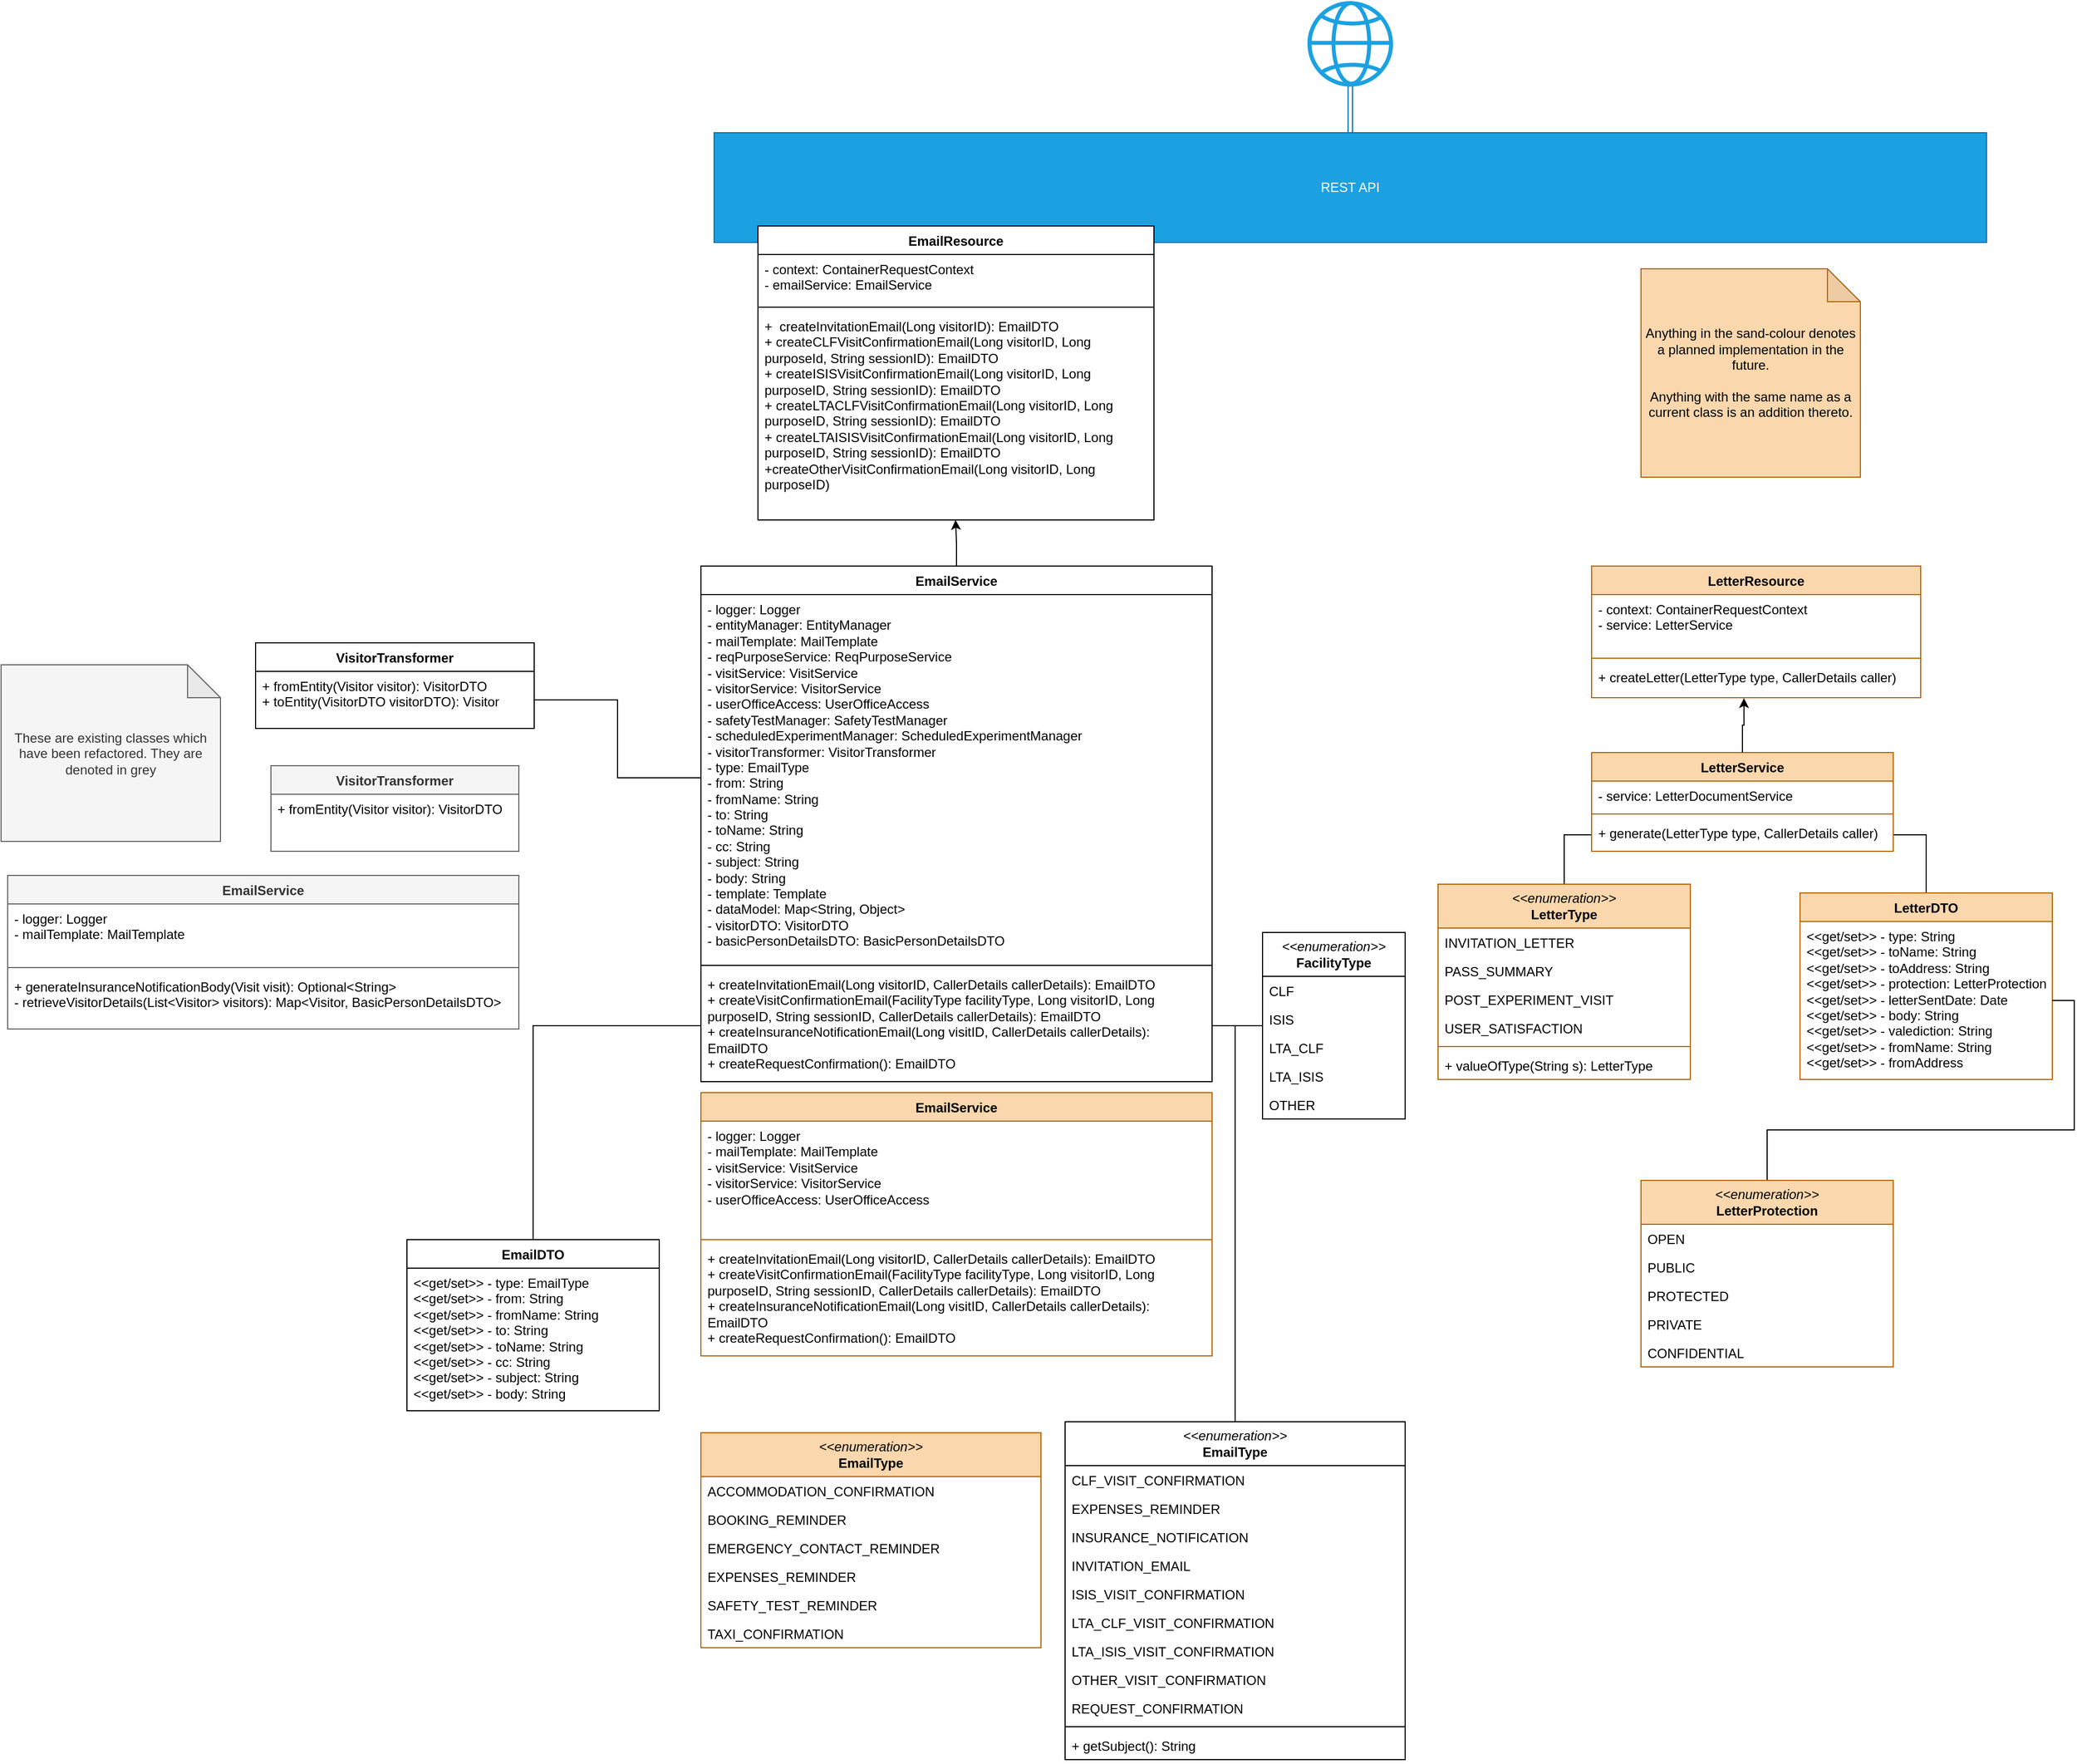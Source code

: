 <mxfile version="24.4.3" type="github">
  <diagram id="C5RBs43oDa-KdzZeNtuy" name="Page-1">
    <mxGraphModel dx="1672" dy="1712" grid="1" gridSize="10" guides="1" tooltips="1" connect="1" arrows="1" fold="1" page="1" pageScale="1" pageWidth="827" pageHeight="1169" math="0" shadow="0">
      <root>
        <mxCell id="WIyWlLk6GJQsqaUBKTNV-0" />
        <mxCell id="WIyWlLk6GJQsqaUBKTNV-1" parent="WIyWlLk6GJQsqaUBKTNV-0" />
        <mxCell id="lxQ42xoXtjc7i1S5PKAg-8" value="REST API" style="html=1;whiteSpace=wrap;fillColor=#1ba1e2;strokeColor=#006EAF;fontColor=#ffffff;" parent="WIyWlLk6GJQsqaUBKTNV-1" vertex="1">
          <mxGeometry x="-40" y="-325" width="1160" height="100" as="geometry" />
        </mxCell>
        <mxCell id="MQ1HAu035y0CXCqz7wdD-0" value="EmailResource" style="swimlane;fontStyle=1;align=center;verticalAlign=top;childLayout=stackLayout;horizontal=1;startSize=26;horizontalStack=0;resizeParent=1;resizeParentMax=0;resizeLast=0;collapsible=1;marginBottom=0;whiteSpace=wrap;html=1;" parent="WIyWlLk6GJQsqaUBKTNV-1" vertex="1">
          <mxGeometry y="-240" width="361" height="268" as="geometry" />
        </mxCell>
        <mxCell id="MQ1HAu035y0CXCqz7wdD-1" value="&lt;div&gt;- context: ContainerRequestContext&lt;/div&gt;&lt;div&gt;- emailService: EmailService&lt;br&gt;&lt;/div&gt;" style="text;align=left;verticalAlign=top;spacingLeft=4;spacingRight=4;overflow=hidden;rotatable=0;points=[[0,0.5],[1,0.5]];portConstraint=eastwest;whiteSpace=wrap;html=1;" parent="MQ1HAu035y0CXCqz7wdD-0" vertex="1">
          <mxGeometry y="26" width="361" height="44" as="geometry" />
        </mxCell>
        <mxCell id="MQ1HAu035y0CXCqz7wdD-2" value="" style="line;strokeWidth=1;fillColor=none;align=left;verticalAlign=middle;spacingTop=-1;spacingLeft=3;spacingRight=3;rotatable=0;labelPosition=right;points=[];portConstraint=eastwest;strokeColor=inherit;" parent="MQ1HAu035y0CXCqz7wdD-0" vertex="1">
          <mxGeometry y="70" width="361" height="8" as="geometry" />
        </mxCell>
        <mxCell id="MQ1HAu035y0CXCqz7wdD-3" value="&lt;div&gt;&lt;span style=&quot;background-color: initial;&quot;&gt;+&amp;nbsp; createInvitationEmail(Long visitorID): EmailDTO&lt;/span&gt;&lt;br&gt;&lt;/div&gt;&lt;div&gt;+ createCLFVisitConfirmationEmail(Long visitorID, Long purposeId, String sessionID): EmailDTO&lt;/div&gt;&lt;div&gt;+ createISISVisitConfirmationEmail(Long visitorID, Long purposeID, String sessionID): EmailDTO&lt;/div&gt;&lt;div&gt;+ createLTACLFVisitConfirmationEmail(Long visitorID, Long purposeID, String sessionID): EmailDTO&lt;/div&gt;&lt;div&gt;+ createLTAISISVisitConfirmationEmail(Long visitorID, Long purposeID, String sessionID): EmailDTO&lt;br&gt;&lt;/div&gt;&lt;div&gt;+createOtherVisitConfirmationEmail(Long visitorID, Long purposeID)&lt;/div&gt;" style="text;strokeColor=none;fillColor=none;align=left;verticalAlign=top;spacingLeft=4;spacingRight=4;overflow=hidden;rotatable=0;points=[[0,0.5],[1,0.5]];portConstraint=eastwest;whiteSpace=wrap;html=1;" parent="MQ1HAu035y0CXCqz7wdD-0" vertex="1">
          <mxGeometry y="78" width="361" height="190" as="geometry" />
        </mxCell>
        <mxCell id="MQ1HAu035y0CXCqz7wdD-16" value="EmailDTO" style="swimlane;fontStyle=1;align=center;verticalAlign=top;childLayout=stackLayout;horizontal=1;startSize=26;horizontalStack=0;resizeParent=1;resizeParentMax=0;resizeLast=0;collapsible=1;marginBottom=0;whiteSpace=wrap;html=1;" parent="WIyWlLk6GJQsqaUBKTNV-1" vertex="1">
          <mxGeometry x="-320" y="684" width="230" height="156" as="geometry" />
        </mxCell>
        <mxCell id="MQ1HAu035y0CXCqz7wdD-17" value="&lt;div&gt;&amp;lt;&amp;lt;get/set&amp;gt;&amp;gt; - type: EmailType&lt;/div&gt;&lt;div&gt;&amp;lt;&amp;lt;get/set&amp;gt;&amp;gt; - from: String&lt;/div&gt;&lt;div&gt;&amp;lt;&amp;lt;get/set&amp;gt;&amp;gt; - fromName: String&lt;/div&gt;&lt;div&gt;&amp;lt;&amp;lt;get/set&amp;gt;&amp;gt; - to: String&lt;br&gt;&lt;/div&gt;&lt;div&gt;&amp;lt;&amp;lt;get/set&amp;gt;&amp;gt; - toName: String&lt;br&gt;&lt;/div&gt;&lt;div&gt;&amp;lt;&amp;lt;get/set&amp;gt;&amp;gt; - cc: String&lt;br&gt;&lt;/div&gt;&lt;div&gt;&amp;lt;&amp;lt;get/set&amp;gt;&amp;gt; - subject: String&lt;br&gt;&lt;/div&gt;&lt;div&gt;&amp;lt;&amp;lt;get/set&amp;gt;&amp;gt; - body: String&lt;/div&gt;" style="text;strokeColor=none;fillColor=none;align=left;verticalAlign=top;spacingLeft=4;spacingRight=4;overflow=hidden;rotatable=0;points=[[0,0.5],[1,0.5]];portConstraint=eastwest;whiteSpace=wrap;html=1;" parent="MQ1HAu035y0CXCqz7wdD-16" vertex="1">
          <mxGeometry y="26" width="230" height="130" as="geometry" />
        </mxCell>
        <mxCell id="42Mcp5apY7TqK0RnaU3a-8" style="edgeStyle=orthogonalEdgeStyle;rounded=0;orthogonalLoop=1;jettySize=auto;html=1;entryX=0;entryY=0.5;entryDx=0;entryDy=0;exitX=0.5;exitY=0;exitDx=0;exitDy=0;startArrow=none;startFill=0;endArrow=none;endFill=0;" parent="WIyWlLk6GJQsqaUBKTNV-1" source="MQ1HAu035y0CXCqz7wdD-16" target="klUVoI3xU74Hqo5dRXkd-3" edge="1">
          <mxGeometry relative="1" as="geometry">
            <mxPoint x="23" y="606" as="targetPoint" />
          </mxGeometry>
        </mxCell>
        <mxCell id="wytjnBY4nGIAAZqbwtNx-2" value="" style="edgeStyle=orthogonalEdgeStyle;rounded=0;orthogonalLoop=1;jettySize=auto;html=1;shape=link;strokeColor=#006EAF;entryX=0.5;entryY=0;entryDx=0;entryDy=0;fillColor=#1ba1e2;" parent="WIyWlLk6GJQsqaUBKTNV-1" source="42Mcp5apY7TqK0RnaU3a-9" target="lxQ42xoXtjc7i1S5PKAg-8" edge="1">
          <mxGeometry relative="1" as="geometry">
            <mxPoint x="529" y="-287" as="targetPoint" />
          </mxGeometry>
        </mxCell>
        <mxCell id="42Mcp5apY7TqK0RnaU3a-9" value="" style="sketch=0;outlineConnect=0;fillColor=#1ba1e2;strokeColor=#006EAF;dashed=0;verticalLabelPosition=bottom;verticalAlign=top;align=center;html=1;fontSize=12;fontStyle=0;aspect=fixed;pointerEvents=1;shape=mxgraph.aws4.globe;fontColor=#ffffff;" parent="WIyWlLk6GJQsqaUBKTNV-1" vertex="1">
          <mxGeometry x="501" y="-445" width="78" height="78" as="geometry" />
        </mxCell>
        <mxCell id="LTdc4FJABVHUPqloN2zh-13" style="edgeStyle=orthogonalEdgeStyle;rounded=0;orthogonalLoop=1;jettySize=auto;html=1;endArrow=none;endFill=0;entryX=1;entryY=0.5;entryDx=0;entryDy=0;" parent="WIyWlLk6GJQsqaUBKTNV-1" source="A69BAZDd_FpkVHJT01qS-3" target="klUVoI3xU74Hqo5dRXkd-3" edge="1">
          <mxGeometry relative="1" as="geometry">
            <mxPoint x="375.5" y="606" as="targetPoint" />
          </mxGeometry>
        </mxCell>
        <mxCell id="A69BAZDd_FpkVHJT01qS-3" value="&lt;div&gt;&lt;i&gt;&amp;lt;&amp;lt;enumeration&amp;gt;&amp;gt;&lt;/i&gt;&lt;/div&gt;&lt;div&gt;&lt;b&gt;EmailType&lt;/b&gt;&lt;br&gt;&lt;/div&gt;" style="swimlane;fontStyle=0;childLayout=stackLayout;horizontal=1;startSize=40;fillColor=none;horizontalStack=0;resizeParent=1;resizeParentMax=0;resizeLast=0;collapsible=1;marginBottom=0;whiteSpace=wrap;html=1;" parent="WIyWlLk6GJQsqaUBKTNV-1" vertex="1">
          <mxGeometry x="280" y="850" width="310" height="308" as="geometry" />
        </mxCell>
        <mxCell id="klUVoI3xU74Hqo5dRXkd-4" value="CLF_VISIT_CONFIRMATION" style="text;strokeColor=none;fillColor=none;align=left;verticalAlign=top;spacingLeft=4;spacingRight=4;overflow=hidden;rotatable=0;points=[[0,0.5],[1,0.5]];portConstraint=eastwest;whiteSpace=wrap;html=1;" parent="A69BAZDd_FpkVHJT01qS-3" vertex="1">
          <mxGeometry y="40" width="310" height="26" as="geometry" />
        </mxCell>
        <mxCell id="A69BAZDd_FpkVHJT01qS-7" value="EXPENSES_REMINDER" style="text;strokeColor=none;fillColor=none;align=left;verticalAlign=top;spacingLeft=4;spacingRight=4;overflow=hidden;rotatable=0;points=[[0,0.5],[1,0.5]];portConstraint=eastwest;whiteSpace=wrap;html=1;" parent="A69BAZDd_FpkVHJT01qS-3" vertex="1">
          <mxGeometry y="66" width="310" height="26" as="geometry" />
        </mxCell>
        <mxCell id="klUVoI3xU74Hqo5dRXkd-5" value="INSURANCE_NOTIFICATION" style="text;strokeColor=none;fillColor=none;align=left;verticalAlign=top;spacingLeft=4;spacingRight=4;overflow=hidden;rotatable=0;points=[[0,0.5],[1,0.5]];portConstraint=eastwest;whiteSpace=wrap;html=1;" parent="A69BAZDd_FpkVHJT01qS-3" vertex="1">
          <mxGeometry y="92" width="310" height="26" as="geometry" />
        </mxCell>
        <mxCell id="zF09DsBkX-imnk4xTCFa-45" value="INVITATION_EMAIL" style="text;strokeColor=none;fillColor=none;align=left;verticalAlign=top;spacingLeft=4;spacingRight=4;overflow=hidden;rotatable=0;points=[[0,0.5],[1,0.5]];portConstraint=eastwest;whiteSpace=wrap;html=1;" vertex="1" parent="A69BAZDd_FpkVHJT01qS-3">
          <mxGeometry y="118" width="310" height="26" as="geometry" />
        </mxCell>
        <mxCell id="klUVoI3xU74Hqo5dRXkd-6" value="ISIS_VISIT_CONFIRMATION" style="text;strokeColor=none;fillColor=none;align=left;verticalAlign=top;spacingLeft=4;spacingRight=4;overflow=hidden;rotatable=0;points=[[0,0.5],[1,0.5]];portConstraint=eastwest;whiteSpace=wrap;html=1;" parent="A69BAZDd_FpkVHJT01qS-3" vertex="1">
          <mxGeometry y="144" width="310" height="26" as="geometry" />
        </mxCell>
        <mxCell id="klUVoI3xU74Hqo5dRXkd-7" value="LTA_CLF_VISIT_CONFIRMATION" style="text;strokeColor=none;fillColor=none;align=left;verticalAlign=top;spacingLeft=4;spacingRight=4;overflow=hidden;rotatable=0;points=[[0,0.5],[1,0.5]];portConstraint=eastwest;whiteSpace=wrap;html=1;" parent="A69BAZDd_FpkVHJT01qS-3" vertex="1">
          <mxGeometry y="170" width="310" height="26" as="geometry" />
        </mxCell>
        <mxCell id="klUVoI3xU74Hqo5dRXkd-8" value="LTA_ISIS_VISIT_CONFIRMATION" style="text;strokeColor=none;fillColor=none;align=left;verticalAlign=top;spacingLeft=4;spacingRight=4;overflow=hidden;rotatable=0;points=[[0,0.5],[1,0.5]];portConstraint=eastwest;whiteSpace=wrap;html=1;" parent="A69BAZDd_FpkVHJT01qS-3" vertex="1">
          <mxGeometry y="196" width="310" height="26" as="geometry" />
        </mxCell>
        <mxCell id="klUVoI3xU74Hqo5dRXkd-9" value="OTHER_VISIT_CONFIRMATION" style="text;strokeColor=none;fillColor=none;align=left;verticalAlign=top;spacingLeft=4;spacingRight=4;overflow=hidden;rotatable=0;points=[[0,0.5],[1,0.5]];portConstraint=eastwest;whiteSpace=wrap;html=1;" parent="A69BAZDd_FpkVHJT01qS-3" vertex="1">
          <mxGeometry y="222" width="310" height="26" as="geometry" />
        </mxCell>
        <mxCell id="klUVoI3xU74Hqo5dRXkd-10" value="REQUEST_CONFIRMATION" style="text;strokeColor=none;fillColor=none;align=left;verticalAlign=top;spacingLeft=4;spacingRight=4;overflow=hidden;rotatable=0;points=[[0,0.5],[1,0.5]];portConstraint=eastwest;whiteSpace=wrap;html=1;" parent="A69BAZDd_FpkVHJT01qS-3" vertex="1">
          <mxGeometry y="248" width="310" height="26" as="geometry" />
        </mxCell>
        <mxCell id="LTdc4FJABVHUPqloN2zh-1" value="" style="line;strokeWidth=1;fillColor=none;align=left;verticalAlign=middle;spacingTop=-1;spacingLeft=3;spacingRight=3;rotatable=0;labelPosition=right;points=[];portConstraint=eastwest;strokeColor=inherit;" parent="A69BAZDd_FpkVHJT01qS-3" vertex="1">
          <mxGeometry y="274" width="310" height="8" as="geometry" />
        </mxCell>
        <mxCell id="LTdc4FJABVHUPqloN2zh-0" value="+ getSubject(): String" style="text;strokeColor=none;fillColor=none;align=left;verticalAlign=top;spacingLeft=4;spacingRight=4;overflow=hidden;rotatable=0;points=[[0,0.5],[1,0.5]];portConstraint=eastwest;whiteSpace=wrap;html=1;" parent="A69BAZDd_FpkVHJT01qS-3" vertex="1">
          <mxGeometry y="282" width="310" height="26" as="geometry" />
        </mxCell>
        <mxCell id="LTdc4FJABVHUPqloN2zh-15" style="edgeStyle=orthogonalEdgeStyle;rounded=0;orthogonalLoop=1;jettySize=auto;html=1;entryX=0;entryY=0.5;entryDx=0;entryDy=0;endArrow=none;endFill=0;" parent="WIyWlLk6GJQsqaUBKTNV-1" source="A69BAZDd_FpkVHJT01qS-12" target="lxQ42xoXtjc7i1S5PKAg-7" edge="1">
          <mxGeometry relative="1" as="geometry" />
        </mxCell>
        <mxCell id="A69BAZDd_FpkVHJT01qS-12" value="&lt;div&gt;&lt;i&gt;&amp;lt;&amp;lt;enumeration&amp;gt;&amp;gt;&lt;/i&gt;&lt;/div&gt;&lt;div&gt;&lt;b&gt;LetterType&lt;/b&gt;&lt;br&gt;&lt;/div&gt;" style="swimlane;fontStyle=0;childLayout=stackLayout;horizontal=1;startSize=40;fillColor=#fad7ac;horizontalStack=0;resizeParent=1;resizeParentMax=0;resizeLast=0;collapsible=1;marginBottom=0;whiteSpace=wrap;html=1;strokeColor=#b46504;" parent="WIyWlLk6GJQsqaUBKTNV-1" vertex="1">
          <mxGeometry x="620" y="360" width="230" height="178" as="geometry" />
        </mxCell>
        <mxCell id="A69BAZDd_FpkVHJT01qS-13" value="INVITATION_LETTER" style="text;strokeColor=none;fillColor=none;align=left;verticalAlign=top;spacingLeft=4;spacingRight=4;overflow=hidden;rotatable=0;points=[[0,0.5],[1,0.5]];portConstraint=eastwest;whiteSpace=wrap;html=1;" parent="A69BAZDd_FpkVHJT01qS-12" vertex="1">
          <mxGeometry y="40" width="230" height="26" as="geometry" />
        </mxCell>
        <mxCell id="A69BAZDd_FpkVHJT01qS-14" value="PASS_SUMMARY" style="text;strokeColor=none;fillColor=none;align=left;verticalAlign=top;spacingLeft=4;spacingRight=4;overflow=hidden;rotatable=0;points=[[0,0.5],[1,0.5]];portConstraint=eastwest;whiteSpace=wrap;html=1;" parent="A69BAZDd_FpkVHJT01qS-12" vertex="1">
          <mxGeometry y="66" width="230" height="26" as="geometry" />
        </mxCell>
        <mxCell id="A69BAZDd_FpkVHJT01qS-15" value="POST_EXPERIMENT_VISIT" style="text;strokeColor=none;fillColor=none;align=left;verticalAlign=top;spacingLeft=4;spacingRight=4;overflow=hidden;rotatable=0;points=[[0,0.5],[1,0.5]];portConstraint=eastwest;whiteSpace=wrap;html=1;" parent="A69BAZDd_FpkVHJT01qS-12" vertex="1">
          <mxGeometry y="92" width="230" height="26" as="geometry" />
        </mxCell>
        <mxCell id="A69BAZDd_FpkVHJT01qS-16" value="USER_SATISFACTION" style="text;strokeColor=none;fillColor=none;align=left;verticalAlign=top;spacingLeft=4;spacingRight=4;overflow=hidden;rotatable=0;points=[[0,0.5],[1,0.5]];portConstraint=eastwest;whiteSpace=wrap;html=1;" parent="A69BAZDd_FpkVHJT01qS-12" vertex="1">
          <mxGeometry y="118" width="230" height="26" as="geometry" />
        </mxCell>
        <mxCell id="LTdc4FJABVHUPqloN2zh-18" value="" style="line;strokeWidth=1;fillColor=none;align=left;verticalAlign=middle;spacingTop=-1;spacingLeft=3;spacingRight=3;rotatable=0;labelPosition=right;points=[];portConstraint=eastwest;strokeColor=inherit;" parent="A69BAZDd_FpkVHJT01qS-12" vertex="1">
          <mxGeometry y="144" width="230" height="8" as="geometry" />
        </mxCell>
        <mxCell id="LTdc4FJABVHUPqloN2zh-17" value="+ valueOfType(String s): LetterType" style="text;strokeColor=none;fillColor=none;align=left;verticalAlign=top;spacingLeft=4;spacingRight=4;overflow=hidden;rotatable=0;points=[[0,0.5],[1,0.5]];portConstraint=eastwest;whiteSpace=wrap;html=1;" parent="A69BAZDd_FpkVHJT01qS-12" vertex="1">
          <mxGeometry y="152" width="230" height="26" as="geometry" />
        </mxCell>
        <mxCell id="A69BAZDd_FpkVHJT01qS-26" style="edgeStyle=orthogonalEdgeStyle;rounded=0;orthogonalLoop=1;jettySize=auto;html=1;exitX=0.5;exitY=0;exitDx=0;exitDy=0;endArrow=none;endFill=0;" parent="WIyWlLk6GJQsqaUBKTNV-1" source="A69BAZDd_FpkVHJT01qS-22" target="lxQ42xoXtjc7i1S5PKAg-7" edge="1">
          <mxGeometry relative="1" as="geometry">
            <mxPoint x="592" y="692" as="targetPoint" />
          </mxGeometry>
        </mxCell>
        <mxCell id="A69BAZDd_FpkVHJT01qS-22" value="LetterDTO" style="swimlane;fontStyle=1;align=center;verticalAlign=top;childLayout=stackLayout;horizontal=1;startSize=26;horizontalStack=0;resizeParent=1;resizeParentMax=0;resizeLast=0;collapsible=1;marginBottom=0;whiteSpace=wrap;html=1;fillColor=#fad7ac;strokeColor=#b46504;" parent="WIyWlLk6GJQsqaUBKTNV-1" vertex="1">
          <mxGeometry x="950" y="368" width="230" height="170" as="geometry" />
        </mxCell>
        <mxCell id="A69BAZDd_FpkVHJT01qS-23" value="&lt;div&gt;&amp;lt;&amp;lt;get/set&amp;gt;&amp;gt; - type: String&lt;br&gt;&lt;/div&gt;&lt;div&gt;&amp;lt;&amp;lt;get/set&amp;gt;&amp;gt; - toName: String&lt;br&gt;&lt;/div&gt;&lt;div&gt;&amp;lt;&amp;lt;get/set&amp;gt;&amp;gt; - toAddress: String&lt;br&gt;&lt;/div&gt;&lt;div&gt;&amp;lt;&amp;lt;get/set&amp;gt;&amp;gt; - protection: LetterProtection&lt;br&gt;&lt;/div&gt;&lt;div&gt;&amp;lt;&amp;lt;get/set&amp;gt;&amp;gt; - letterSentDate: Date&lt;br&gt;&lt;/div&gt;&lt;div&gt;&amp;lt;&amp;lt;get/set&amp;gt;&amp;gt; - body: String&lt;br&gt;&lt;/div&gt;&lt;div&gt;&amp;lt;&amp;lt;get/set&amp;gt;&amp;gt; - valediction: String&lt;br&gt;&lt;/div&gt;&lt;div&gt;&amp;lt;&amp;lt;get/set&amp;gt;&amp;gt; - fromName: String&lt;/div&gt;&lt;div&gt;&amp;lt;&amp;lt;get/set&amp;gt;&amp;gt; - fromAddress&lt;br&gt;&lt;/div&gt;" style="text;strokeColor=none;fillColor=none;align=left;verticalAlign=top;spacingLeft=4;spacingRight=4;overflow=hidden;rotatable=0;points=[[0,0.5],[1,0.5]];portConstraint=eastwest;whiteSpace=wrap;html=1;" parent="A69BAZDd_FpkVHJT01qS-22" vertex="1">
          <mxGeometry y="26" width="230" height="144" as="geometry" />
        </mxCell>
        <mxCell id="eRIV_MZJOHmOLpLLFDUo-0" value="LetterResource" style="swimlane;fontStyle=1;align=center;verticalAlign=top;childLayout=stackLayout;horizontal=1;startSize=26;horizontalStack=0;resizeParent=1;resizeParentMax=0;resizeLast=0;collapsible=1;marginBottom=0;whiteSpace=wrap;html=1;fillColor=#fad7ac;strokeColor=#b46504;" parent="WIyWlLk6GJQsqaUBKTNV-1" vertex="1">
          <mxGeometry x="760" y="70" width="300" height="120" as="geometry" />
        </mxCell>
        <mxCell id="eRIV_MZJOHmOLpLLFDUo-1" value="&lt;div&gt;- context: ContainerRequestContext&lt;/div&gt;&lt;div&gt;- service: LetterService&lt;br&gt;&lt;/div&gt;" style="text;strokeColor=none;fillColor=none;align=left;verticalAlign=top;spacingLeft=4;spacingRight=4;overflow=hidden;rotatable=0;points=[[0,0.5],[1,0.5]];portConstraint=eastwest;whiteSpace=wrap;html=1;" parent="eRIV_MZJOHmOLpLLFDUo-0" vertex="1">
          <mxGeometry y="26" width="300" height="54" as="geometry" />
        </mxCell>
        <mxCell id="eRIV_MZJOHmOLpLLFDUo-2" value="" style="line;strokeWidth=1;fillColor=none;align=left;verticalAlign=middle;spacingTop=-1;spacingLeft=3;spacingRight=3;rotatable=0;labelPosition=right;points=[];portConstraint=eastwest;strokeColor=inherit;" parent="eRIV_MZJOHmOLpLLFDUo-0" vertex="1">
          <mxGeometry y="80" width="300" height="8" as="geometry" />
        </mxCell>
        <mxCell id="eRIV_MZJOHmOLpLLFDUo-3" value="+ createLetter(LetterType type, CallerDetails caller)" style="text;strokeColor=none;fillColor=none;align=left;verticalAlign=top;spacingLeft=4;spacingRight=4;overflow=hidden;rotatable=0;points=[[0,0.5],[1,0.5]];portConstraint=eastwest;whiteSpace=wrap;html=1;" parent="eRIV_MZJOHmOLpLLFDUo-0" vertex="1">
          <mxGeometry y="88" width="300" height="32" as="geometry" />
        </mxCell>
        <mxCell id="lxQ42xoXtjc7i1S5PKAg-4" value="LetterService" style="swimlane;fontStyle=1;align=center;verticalAlign=top;childLayout=stackLayout;horizontal=1;startSize=26;horizontalStack=0;resizeParent=1;resizeParentMax=0;resizeLast=0;collapsible=1;marginBottom=0;whiteSpace=wrap;html=1;fillColor=#fad7ac;strokeColor=#b46504;" parent="WIyWlLk6GJQsqaUBKTNV-1" vertex="1">
          <mxGeometry x="760" y="240" width="275" height="90" as="geometry" />
        </mxCell>
        <mxCell id="lxQ42xoXtjc7i1S5PKAg-5" value="- service: LetterDocumentService" style="text;strokeColor=none;fillColor=none;align=left;verticalAlign=top;spacingLeft=4;spacingRight=4;overflow=hidden;rotatable=0;points=[[0,0.5],[1,0.5]];portConstraint=eastwest;whiteSpace=wrap;html=1;" parent="lxQ42xoXtjc7i1S5PKAg-4" vertex="1">
          <mxGeometry y="26" width="275" height="26" as="geometry" />
        </mxCell>
        <mxCell id="lxQ42xoXtjc7i1S5PKAg-6" value="" style="line;strokeWidth=1;fillColor=none;align=left;verticalAlign=middle;spacingTop=-1;spacingLeft=3;spacingRight=3;rotatable=0;labelPosition=right;points=[];portConstraint=eastwest;strokeColor=inherit;" parent="lxQ42xoXtjc7i1S5PKAg-4" vertex="1">
          <mxGeometry y="52" width="275" height="8" as="geometry" />
        </mxCell>
        <mxCell id="lxQ42xoXtjc7i1S5PKAg-7" value="&lt;div&gt;+ generate(LetterType type, CallerDetails caller)&lt;/div&gt;" style="text;strokeColor=none;fillColor=none;align=left;verticalAlign=top;spacingLeft=4;spacingRight=4;overflow=hidden;rotatable=0;points=[[0,0.5],[1,0.5]];portConstraint=eastwest;whiteSpace=wrap;html=1;" parent="lxQ42xoXtjc7i1S5PKAg-4" vertex="1">
          <mxGeometry y="60" width="275" height="30" as="geometry" />
        </mxCell>
        <mxCell id="lxQ42xoXtjc7i1S5PKAg-14" style="edgeStyle=orthogonalEdgeStyle;rounded=0;orthogonalLoop=1;jettySize=auto;html=1;exitX=0.5;exitY=0;exitDx=0;exitDy=0;entryX=0.499;entryY=1;entryDx=0;entryDy=0;entryPerimeter=0;" parent="WIyWlLk6GJQsqaUBKTNV-1" source="klUVoI3xU74Hqo5dRXkd-0" target="MQ1HAu035y0CXCqz7wdD-3" edge="1">
          <mxGeometry relative="1" as="geometry">
            <mxPoint x="199.25" y="511" as="sourcePoint" />
            <mxPoint x="263" y="501" as="targetPoint" />
          </mxGeometry>
        </mxCell>
        <mxCell id="LTdc4FJABVHUPqloN2zh-2" value="EmailService" style="swimlane;fontStyle=1;align=center;verticalAlign=top;childLayout=stackLayout;horizontal=1;startSize=26;horizontalStack=0;resizeParent=1;resizeParentMax=0;resizeLast=0;collapsible=1;marginBottom=0;whiteSpace=wrap;html=1;fillColor=#f5f5f5;fontColor=#333333;strokeColor=#666666;" parent="WIyWlLk6GJQsqaUBKTNV-1" vertex="1">
          <mxGeometry x="-684" y="352" width="466" height="140" as="geometry" />
        </mxCell>
        <mxCell id="LTdc4FJABVHUPqloN2zh-3" value="&lt;div&gt;- logger: Logger&lt;/div&gt;&lt;div&gt;- mailTemplate: MailTemplate&lt;br&gt;&lt;/div&gt;" style="text;strokeColor=none;fillColor=none;align=left;verticalAlign=top;spacingLeft=4;spacingRight=4;overflow=hidden;rotatable=0;points=[[0,0.5],[1,0.5]];portConstraint=eastwest;whiteSpace=wrap;html=1;" parent="LTdc4FJABVHUPqloN2zh-2" vertex="1">
          <mxGeometry y="26" width="466" height="54" as="geometry" />
        </mxCell>
        <mxCell id="LTdc4FJABVHUPqloN2zh-4" value="" style="line;strokeWidth=1;fillColor=none;align=left;verticalAlign=middle;spacingTop=-1;spacingLeft=3;spacingRight=3;rotatable=0;labelPosition=right;points=[];portConstraint=eastwest;strokeColor=inherit;" parent="LTdc4FJABVHUPqloN2zh-2" vertex="1">
          <mxGeometry y="80" width="466" height="8" as="geometry" />
        </mxCell>
        <mxCell id="LTdc4FJABVHUPqloN2zh-5" value="&lt;div&gt;+ generateInsuranceNotificationBody(Visit visit): Optional&amp;lt;String&amp;gt;&lt;/div&gt;&lt;div&gt;- retrieveVisitorDetails(List&amp;lt;Visitor&amp;gt; visitors): Map&amp;lt;Visitor, BasicPersonDetailsDTO&amp;gt;&lt;br&gt; &lt;/div&gt;&lt;div&gt;&lt;br&gt;&lt;/div&gt;" style="text;strokeColor=none;fillColor=none;align=left;verticalAlign=top;spacingLeft=4;spacingRight=4;overflow=hidden;rotatable=0;points=[[0,0.5],[1,0.5]];portConstraint=eastwest;whiteSpace=wrap;html=1;" parent="LTdc4FJABVHUPqloN2zh-2" vertex="1">
          <mxGeometry y="88" width="466" height="52" as="geometry" />
        </mxCell>
        <mxCell id="LTdc4FJABVHUPqloN2zh-6" value="&lt;div&gt;These are existing classes which have been refactored. They are denoted in grey&lt;/div&gt;" style="shape=note;whiteSpace=wrap;html=1;backgroundOutline=1;darkOpacity=0.05;fillColor=#f5f5f5;fontColor=#333333;strokeColor=#666666;" parent="WIyWlLk6GJQsqaUBKTNV-1" vertex="1">
          <mxGeometry x="-690" y="160" width="200" height="161" as="geometry" />
        </mxCell>
        <mxCell id="LTdc4FJABVHUPqloN2zh-11" style="edgeStyle=orthogonalEdgeStyle;rounded=0;orthogonalLoop=1;jettySize=auto;html=1;entryX=0.463;entryY=1.012;entryDx=0;entryDy=0;entryPerimeter=0;" parent="WIyWlLk6GJQsqaUBKTNV-1" source="lxQ42xoXtjc7i1S5PKAg-4" target="eRIV_MZJOHmOLpLLFDUo-3" edge="1">
          <mxGeometry relative="1" as="geometry" />
        </mxCell>
        <mxCell id="klUVoI3xU74Hqo5dRXkd-0" value="EmailService" style="swimlane;fontStyle=1;align=center;verticalAlign=top;childLayout=stackLayout;horizontal=1;startSize=26;horizontalStack=0;resizeParent=1;resizeParentMax=0;resizeLast=0;collapsible=1;marginBottom=0;whiteSpace=wrap;html=1;" parent="WIyWlLk6GJQsqaUBKTNV-1" vertex="1">
          <mxGeometry x="-52" y="70" width="466" height="470" as="geometry" />
        </mxCell>
        <mxCell id="klUVoI3xU74Hqo5dRXkd-1" value="&lt;div&gt;- logger: Logger&lt;/div&gt;&lt;div&gt;- entityManager: EntityManager&lt;/div&gt;&lt;div&gt;- mailTemplate: MailTemplate&lt;br&gt;&lt;/div&gt;&lt;div&gt;- reqPurposeService: ReqPurposeService&lt;/div&gt;&lt;div&gt;- visitService: VisitService&lt;/div&gt;&lt;div&gt;- visitorService: VisitorService&lt;br&gt;&lt;/div&gt;&lt;div&gt;- userOfficeAccess: UserOfficeAccess&lt;br&gt;&lt;/div&gt;&lt;div&gt;- safetyTestManager: SafetyTestManager&lt;/div&gt;&lt;div&gt;- scheduledExperimentManager: ScheduledExperimentManager&lt;/div&gt;&lt;div&gt;- visitorTransformer: VisitorTransformer&lt;/div&gt;&lt;div&gt;- type: EmailType&lt;/div&gt;&lt;div&gt;- from: String&lt;/div&gt;&lt;div&gt;- fromName: String&lt;/div&gt;&lt;div&gt;- to: String&lt;/div&gt;&lt;div&gt;- toName: String&lt;/div&gt;&lt;div&gt;- cc: String&lt;/div&gt;&lt;div&gt;- subject: String&lt;/div&gt;&lt;div&gt;- body: String&lt;/div&gt;&lt;div&gt;- template: Template&lt;/div&gt;&lt;div&gt;- dataModel: Map&amp;lt;String, Object&amp;gt;&lt;/div&gt;&lt;div&gt;- visitorDTO: VisitorDTO&lt;/div&gt;&lt;div&gt;- basicPersonDetailsDTO: BasicPersonDetailsDTO&lt;/div&gt;" style="text;strokeColor=none;fillColor=none;align=left;verticalAlign=top;spacingLeft=4;spacingRight=4;overflow=hidden;rotatable=0;points=[[0,0.5],[1,0.5]];portConstraint=eastwest;whiteSpace=wrap;html=1;" parent="klUVoI3xU74Hqo5dRXkd-0" vertex="1">
          <mxGeometry y="26" width="466" height="334" as="geometry" />
        </mxCell>
        <mxCell id="klUVoI3xU74Hqo5dRXkd-2" value="" style="line;strokeWidth=1;fillColor=none;align=left;verticalAlign=middle;spacingTop=-1;spacingLeft=3;spacingRight=3;rotatable=0;labelPosition=right;points=[];portConstraint=eastwest;strokeColor=inherit;" parent="klUVoI3xU74Hqo5dRXkd-0" vertex="1">
          <mxGeometry y="360" width="466" height="8" as="geometry" />
        </mxCell>
        <mxCell id="klUVoI3xU74Hqo5dRXkd-3" value="&lt;div&gt;+ createInvitationEmail(Long visitorID, CallerDetails callerDetails): EmailDTO&lt;/div&gt;&lt;div&gt;+ createVisitConfirmationEmail(FacilityType facilityType, Long visitorID, Long purposeID, String sessionID, CallerDetails callerDetails): EmailDTO&lt;/div&gt;&lt;div&gt;+ createInsuranceNotificationEmail(Long visitID, CallerDetails callerDetails): EmailDTO&lt;/div&gt;&lt;div&gt;+ createRequestConfirmation(): EmailDTO&lt;/div&gt;" style="text;strokeColor=none;fillColor=none;align=left;verticalAlign=top;spacingLeft=4;spacingRight=4;overflow=hidden;rotatable=0;points=[[0,0.5],[1,0.5]];portConstraint=eastwest;whiteSpace=wrap;html=1;" parent="klUVoI3xU74Hqo5dRXkd-0" vertex="1">
          <mxGeometry y="368" width="466" height="102" as="geometry" />
        </mxCell>
        <mxCell id="388r8Wky6wOfIN9yFUwu-8" style="edgeStyle=orthogonalEdgeStyle;rounded=0;orthogonalLoop=1;jettySize=auto;html=1;entryX=1;entryY=0.5;entryDx=0;entryDy=0;endArrow=none;endFill=0;" parent="WIyWlLk6GJQsqaUBKTNV-1" source="388r8Wky6wOfIN9yFUwu-0" target="A69BAZDd_FpkVHJT01qS-23" edge="1">
          <mxGeometry relative="1" as="geometry" />
        </mxCell>
        <mxCell id="388r8Wky6wOfIN9yFUwu-0" value="&lt;div&gt;&lt;i&gt;&amp;lt;&amp;lt;enumeration&amp;gt;&amp;gt;&lt;/i&gt;&lt;/div&gt;&lt;div&gt;&lt;b&gt;LetterProtection&lt;/b&gt;&lt;br&gt;&lt;/div&gt;" style="swimlane;fontStyle=0;childLayout=stackLayout;horizontal=1;startSize=40;fillColor=#fad7ac;horizontalStack=0;resizeParent=1;resizeParentMax=0;resizeLast=0;collapsible=1;marginBottom=0;whiteSpace=wrap;html=1;strokeColor=#b46504;" parent="WIyWlLk6GJQsqaUBKTNV-1" vertex="1">
          <mxGeometry x="805" y="630" width="230" height="170" as="geometry" />
        </mxCell>
        <mxCell id="388r8Wky6wOfIN9yFUwu-1" value="OPEN" style="text;strokeColor=none;fillColor=none;align=left;verticalAlign=top;spacingLeft=4;spacingRight=4;overflow=hidden;rotatable=0;points=[[0,0.5],[1,0.5]];portConstraint=eastwest;whiteSpace=wrap;html=1;" parent="388r8Wky6wOfIN9yFUwu-0" vertex="1">
          <mxGeometry y="40" width="230" height="26" as="geometry" />
        </mxCell>
        <mxCell id="388r8Wky6wOfIN9yFUwu-2" value="PUBLIC" style="text;strokeColor=none;fillColor=none;align=left;verticalAlign=top;spacingLeft=4;spacingRight=4;overflow=hidden;rotatable=0;points=[[0,0.5],[1,0.5]];portConstraint=eastwest;whiteSpace=wrap;html=1;" parent="388r8Wky6wOfIN9yFUwu-0" vertex="1">
          <mxGeometry y="66" width="230" height="26" as="geometry" />
        </mxCell>
        <mxCell id="388r8Wky6wOfIN9yFUwu-3" value="PROTECTED" style="text;strokeColor=none;fillColor=none;align=left;verticalAlign=top;spacingLeft=4;spacingRight=4;overflow=hidden;rotatable=0;points=[[0,0.5],[1,0.5]];portConstraint=eastwest;whiteSpace=wrap;html=1;" parent="388r8Wky6wOfIN9yFUwu-0" vertex="1">
          <mxGeometry y="92" width="230" height="26" as="geometry" />
        </mxCell>
        <mxCell id="388r8Wky6wOfIN9yFUwu-4" value="PRIVATE" style="text;strokeColor=none;fillColor=none;align=left;verticalAlign=top;spacingLeft=4;spacingRight=4;overflow=hidden;rotatable=0;points=[[0,0.5],[1,0.5]];portConstraint=eastwest;whiteSpace=wrap;html=1;" parent="388r8Wky6wOfIN9yFUwu-0" vertex="1">
          <mxGeometry y="118" width="230" height="26" as="geometry" />
        </mxCell>
        <mxCell id="388r8Wky6wOfIN9yFUwu-7" value="CONFIDENTIAL" style="text;strokeColor=none;fillColor=none;align=left;verticalAlign=top;spacingLeft=4;spacingRight=4;overflow=hidden;rotatable=0;points=[[0,0.5],[1,0.5]];portConstraint=eastwest;whiteSpace=wrap;html=1;" parent="388r8Wky6wOfIN9yFUwu-0" vertex="1">
          <mxGeometry y="144" width="230" height="26" as="geometry" />
        </mxCell>
        <mxCell id="zF09DsBkX-imnk4xTCFa-0" value="&lt;div&gt;&lt;i&gt;&amp;lt;&amp;lt;enumeration&amp;gt;&amp;gt;&lt;/i&gt;&lt;/div&gt;&lt;div&gt;&lt;b&gt;FacilityType&lt;/b&gt;&lt;/div&gt;" style="swimlane;fontStyle=0;childLayout=stackLayout;horizontal=1;startSize=40;fillColor=none;horizontalStack=0;resizeParent=1;resizeParentMax=0;resizeLast=0;collapsible=1;marginBottom=0;whiteSpace=wrap;html=1;" vertex="1" parent="WIyWlLk6GJQsqaUBKTNV-1">
          <mxGeometry x="460" y="404" width="130" height="170" as="geometry" />
        </mxCell>
        <mxCell id="zF09DsBkX-imnk4xTCFa-1" value="CLF" style="text;strokeColor=none;fillColor=none;align=left;verticalAlign=top;spacingLeft=4;spacingRight=4;overflow=hidden;rotatable=0;points=[[0,0.5],[1,0.5]];portConstraint=eastwest;whiteSpace=wrap;html=1;" vertex="1" parent="zF09DsBkX-imnk4xTCFa-0">
          <mxGeometry y="40" width="130" height="26" as="geometry" />
        </mxCell>
        <mxCell id="zF09DsBkX-imnk4xTCFa-2" value="ISIS" style="text;strokeColor=none;fillColor=none;align=left;verticalAlign=top;spacingLeft=4;spacingRight=4;overflow=hidden;rotatable=0;points=[[0,0.5],[1,0.5]];portConstraint=eastwest;whiteSpace=wrap;html=1;" vertex="1" parent="zF09DsBkX-imnk4xTCFa-0">
          <mxGeometry y="66" width="130" height="26" as="geometry" />
        </mxCell>
        <mxCell id="zF09DsBkX-imnk4xTCFa-11" value="LTA_CLF" style="text;strokeColor=none;fillColor=none;align=left;verticalAlign=top;spacingLeft=4;spacingRight=4;overflow=hidden;rotatable=0;points=[[0,0.5],[1,0.5]];portConstraint=eastwest;whiteSpace=wrap;html=1;" vertex="1" parent="zF09DsBkX-imnk4xTCFa-0">
          <mxGeometry y="92" width="130" height="26" as="geometry" />
        </mxCell>
        <mxCell id="zF09DsBkX-imnk4xTCFa-12" value="LTA_ISIS" style="text;strokeColor=none;fillColor=none;align=left;verticalAlign=top;spacingLeft=4;spacingRight=4;overflow=hidden;rotatable=0;points=[[0,0.5],[1,0.5]];portConstraint=eastwest;whiteSpace=wrap;html=1;" vertex="1" parent="zF09DsBkX-imnk4xTCFa-0">
          <mxGeometry y="118" width="130" height="26" as="geometry" />
        </mxCell>
        <mxCell id="zF09DsBkX-imnk4xTCFa-13" value="OTHER" style="text;strokeColor=none;fillColor=none;align=left;verticalAlign=top;spacingLeft=4;spacingRight=4;overflow=hidden;rotatable=0;points=[[0,0.5],[1,0.5]];portConstraint=eastwest;whiteSpace=wrap;html=1;" vertex="1" parent="zF09DsBkX-imnk4xTCFa-0">
          <mxGeometry y="144" width="130" height="26" as="geometry" />
        </mxCell>
        <mxCell id="zF09DsBkX-imnk4xTCFa-16" value="&lt;div&gt;&lt;i&gt;&amp;lt;&amp;lt;enumeration&amp;gt;&amp;gt;&lt;/i&gt;&lt;/div&gt;&lt;div&gt;&lt;b&gt;EmailType&lt;/b&gt;&lt;br&gt;&lt;/div&gt;" style="swimlane;fontStyle=0;childLayout=stackLayout;horizontal=1;startSize=40;fillColor=#fad7ac;horizontalStack=0;resizeParent=1;resizeParentMax=0;resizeLast=0;collapsible=1;marginBottom=0;whiteSpace=wrap;html=1;strokeColor=#b46504;" vertex="1" parent="WIyWlLk6GJQsqaUBKTNV-1">
          <mxGeometry x="-52" y="860" width="310" height="196" as="geometry" />
        </mxCell>
        <mxCell id="zF09DsBkX-imnk4xTCFa-17" value="ACCOMMODATION_CONFIRMATION" style="text;strokeColor=none;fillColor=none;align=left;verticalAlign=top;spacingLeft=4;spacingRight=4;overflow=hidden;rotatable=0;points=[[0,0.5],[1,0.5]];portConstraint=eastwest;whiteSpace=wrap;html=1;" vertex="1" parent="zF09DsBkX-imnk4xTCFa-16">
          <mxGeometry y="40" width="310" height="26" as="geometry" />
        </mxCell>
        <mxCell id="zF09DsBkX-imnk4xTCFa-18" value="BOOKING_REMINDER" style="text;strokeColor=none;fillColor=none;align=left;verticalAlign=top;spacingLeft=4;spacingRight=4;overflow=hidden;rotatable=0;points=[[0,0.5],[1,0.5]];portConstraint=eastwest;whiteSpace=wrap;html=1;" vertex="1" parent="zF09DsBkX-imnk4xTCFa-16">
          <mxGeometry y="66" width="310" height="26" as="geometry" />
        </mxCell>
        <mxCell id="zF09DsBkX-imnk4xTCFa-20" value="EMERGENCY_CONTACT_REMINDER" style="text;strokeColor=none;fillColor=none;align=left;verticalAlign=top;spacingLeft=4;spacingRight=4;overflow=hidden;rotatable=0;points=[[0,0.5],[1,0.5]];portConstraint=eastwest;whiteSpace=wrap;html=1;" vertex="1" parent="zF09DsBkX-imnk4xTCFa-16">
          <mxGeometry y="92" width="310" height="26" as="geometry" />
        </mxCell>
        <mxCell id="zF09DsBkX-imnk4xTCFa-21" value="EXPENSES_REMINDER" style="text;strokeColor=none;fillColor=none;align=left;verticalAlign=top;spacingLeft=4;spacingRight=4;overflow=hidden;rotatable=0;points=[[0,0.5],[1,0.5]];portConstraint=eastwest;whiteSpace=wrap;html=1;" vertex="1" parent="zF09DsBkX-imnk4xTCFa-16">
          <mxGeometry y="118" width="310" height="26" as="geometry" />
        </mxCell>
        <mxCell id="zF09DsBkX-imnk4xTCFa-28" value="SAFETY_TEST_REMINDER" style="text;strokeColor=none;fillColor=none;align=left;verticalAlign=top;spacingLeft=4;spacingRight=4;overflow=hidden;rotatable=0;points=[[0,0.5],[1,0.5]];portConstraint=eastwest;whiteSpace=wrap;html=1;" vertex="1" parent="zF09DsBkX-imnk4xTCFa-16">
          <mxGeometry y="144" width="310" height="26" as="geometry" />
        </mxCell>
        <mxCell id="zF09DsBkX-imnk4xTCFa-29" value="TAXI_CONFIRMATION" style="text;strokeColor=none;fillColor=none;align=left;verticalAlign=top;spacingLeft=4;spacingRight=4;overflow=hidden;rotatable=0;points=[[0,0.5],[1,0.5]];portConstraint=eastwest;whiteSpace=wrap;html=1;" vertex="1" parent="zF09DsBkX-imnk4xTCFa-16">
          <mxGeometry y="170" width="310" height="26" as="geometry" />
        </mxCell>
        <mxCell id="zF09DsBkX-imnk4xTCFa-32" value="Anything in the sand-colour denotes a planned implementation in the future.&lt;div&gt;&lt;br&gt;&lt;/div&gt;&lt;div&gt;Anything with the same name as a current class is an addition thereto.&lt;/div&gt;" style="shape=note;whiteSpace=wrap;html=1;backgroundOutline=1;darkOpacity=0.05;fillColor=#fad7ac;strokeColor=#b46504;" vertex="1" parent="WIyWlLk6GJQsqaUBKTNV-1">
          <mxGeometry x="805" y="-201" width="200" height="190" as="geometry" />
        </mxCell>
        <mxCell id="zF09DsBkX-imnk4xTCFa-33" style="edgeStyle=orthogonalEdgeStyle;rounded=0;orthogonalLoop=1;jettySize=auto;html=1;endArrow=none;endFill=0;entryX=1;entryY=0.5;entryDx=0;entryDy=0;" edge="1" parent="WIyWlLk6GJQsqaUBKTNV-1" source="zF09DsBkX-imnk4xTCFa-0" target="klUVoI3xU74Hqo5dRXkd-3">
          <mxGeometry relative="1" as="geometry">
            <mxPoint x="220" y="750" as="targetPoint" />
          </mxGeometry>
        </mxCell>
        <mxCell id="zF09DsBkX-imnk4xTCFa-34" value="EmailService" style="swimlane;fontStyle=1;align=center;verticalAlign=top;childLayout=stackLayout;horizontal=1;startSize=26;horizontalStack=0;resizeParent=1;resizeParentMax=0;resizeLast=0;collapsible=1;marginBottom=0;whiteSpace=wrap;html=1;fillColor=#fad7ac;strokeColor=#b46504;" vertex="1" parent="WIyWlLk6GJQsqaUBKTNV-1">
          <mxGeometry x="-52" y="550" width="466" height="240" as="geometry" />
        </mxCell>
        <mxCell id="zF09DsBkX-imnk4xTCFa-35" value="&lt;div&gt;- logger: Logger&lt;/div&gt;&lt;div&gt;- mailTemplate: MailTemplate&lt;br&gt;&lt;/div&gt;&lt;div&gt;- visitService: VisitService&lt;/div&gt;&lt;div&gt;- visitorService: VisitorService&lt;br&gt;&lt;/div&gt;&lt;div&gt;- userOfficeAccess: UserOfficeAccess&lt;br&gt;&lt;/div&gt;" style="text;strokeColor=none;fillColor=none;align=left;verticalAlign=top;spacingLeft=4;spacingRight=4;overflow=hidden;rotatable=0;points=[[0,0.5],[1,0.5]];portConstraint=eastwest;whiteSpace=wrap;html=1;" vertex="1" parent="zF09DsBkX-imnk4xTCFa-34">
          <mxGeometry y="26" width="466" height="104" as="geometry" />
        </mxCell>
        <mxCell id="zF09DsBkX-imnk4xTCFa-36" value="" style="line;strokeWidth=1;fillColor=none;align=left;verticalAlign=middle;spacingTop=-1;spacingLeft=3;spacingRight=3;rotatable=0;labelPosition=right;points=[];portConstraint=eastwest;strokeColor=inherit;" vertex="1" parent="zF09DsBkX-imnk4xTCFa-34">
          <mxGeometry y="130" width="466" height="8" as="geometry" />
        </mxCell>
        <mxCell id="zF09DsBkX-imnk4xTCFa-37" value="&lt;div&gt;+ createInvitationEmail(Long visitorID, CallerDetails callerDetails): EmailDTO&lt;/div&gt;&lt;div&gt;+ createVisitConfirmationEmail(FacilityType facilityType, Long visitorID, Long purposeID, String sessionID, CallerDetails callerDetails): EmailDTO&lt;/div&gt;&lt;div&gt;+ createInsuranceNotificationEmail(Long visitID, CallerDetails callerDetails): EmailDTO&lt;/div&gt;&lt;div&gt;+ createRequestConfirmation(): EmailDTO&lt;/div&gt;" style="text;strokeColor=none;fillColor=none;align=left;verticalAlign=top;spacingLeft=4;spacingRight=4;overflow=hidden;rotatable=0;points=[[0,0.5],[1,0.5]];portConstraint=eastwest;whiteSpace=wrap;html=1;" vertex="1" parent="zF09DsBkX-imnk4xTCFa-34">
          <mxGeometry y="138" width="466" height="102" as="geometry" />
        </mxCell>
        <mxCell id="zF09DsBkX-imnk4xTCFa-38" value="VisitorTransformer" style="swimlane;fontStyle=1;align=center;verticalAlign=top;childLayout=stackLayout;horizontal=1;startSize=26;horizontalStack=0;resizeParent=1;resizeParentMax=0;resizeLast=0;collapsible=1;marginBottom=0;whiteSpace=wrap;html=1;fillColor=#f5f5f5;fontColor=#333333;strokeColor=#666666;" vertex="1" parent="WIyWlLk6GJQsqaUBKTNV-1">
          <mxGeometry x="-444" y="252" width="226" height="78" as="geometry" />
        </mxCell>
        <mxCell id="zF09DsBkX-imnk4xTCFa-41" value="&lt;div&gt;+ fromEntity(Visitor visitor): VisitorDTO&lt;/div&gt;" style="text;strokeColor=none;fillColor=none;align=left;verticalAlign=top;spacingLeft=4;spacingRight=4;overflow=hidden;rotatable=0;points=[[0,0.5],[1,0.5]];portConstraint=eastwest;whiteSpace=wrap;html=1;" vertex="1" parent="zF09DsBkX-imnk4xTCFa-38">
          <mxGeometry y="26" width="226" height="52" as="geometry" />
        </mxCell>
        <mxCell id="zF09DsBkX-imnk4xTCFa-42" value="VisitorTransformer" style="swimlane;fontStyle=1;align=center;verticalAlign=top;childLayout=stackLayout;horizontal=1;startSize=26;horizontalStack=0;resizeParent=1;resizeParentMax=0;resizeLast=0;collapsible=1;marginBottom=0;whiteSpace=wrap;html=1;" vertex="1" parent="WIyWlLk6GJQsqaUBKTNV-1">
          <mxGeometry x="-458" y="140" width="254" height="78" as="geometry" />
        </mxCell>
        <mxCell id="zF09DsBkX-imnk4xTCFa-43" value="&lt;div&gt;+ fromEntity(Visitor visitor): VisitorDTO&lt;/div&gt;&lt;div&gt;+ toEntity(VisitorDTO visitorDTO): Visitor&lt;/div&gt;" style="text;strokeColor=none;fillColor=none;align=left;verticalAlign=top;spacingLeft=4;spacingRight=4;overflow=hidden;rotatable=0;points=[[0,0.5],[1,0.5]];portConstraint=eastwest;whiteSpace=wrap;html=1;" vertex="1" parent="zF09DsBkX-imnk4xTCFa-42">
          <mxGeometry y="26" width="254" height="52" as="geometry" />
        </mxCell>
        <mxCell id="zF09DsBkX-imnk4xTCFa-44" style="edgeStyle=orthogonalEdgeStyle;rounded=0;orthogonalLoop=1;jettySize=auto;html=1;entryX=0;entryY=0.5;entryDx=0;entryDy=0;endArrow=none;endFill=0;" edge="1" parent="WIyWlLk6GJQsqaUBKTNV-1" source="zF09DsBkX-imnk4xTCFa-43" target="klUVoI3xU74Hqo5dRXkd-1">
          <mxGeometry relative="1" as="geometry" />
        </mxCell>
      </root>
    </mxGraphModel>
  </diagram>
</mxfile>
